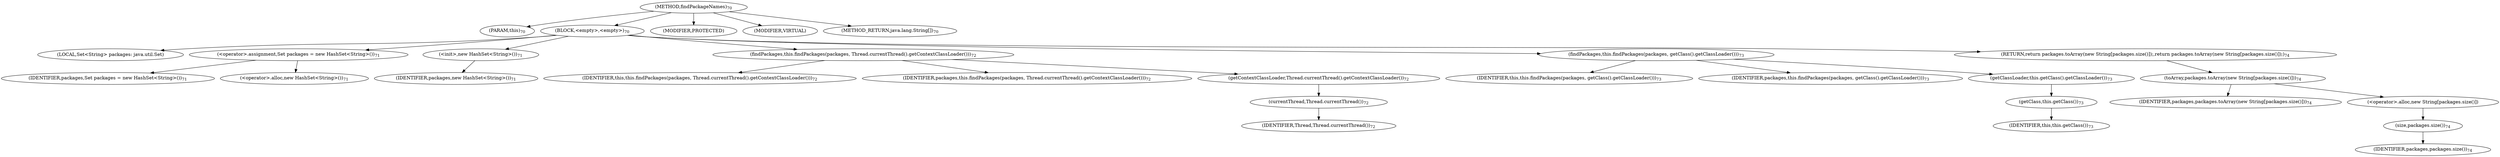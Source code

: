 digraph "findPackageNames" {  
"111" [label = <(METHOD,findPackageNames)<SUB>70</SUB>> ]
"9" [label = <(PARAM,this)<SUB>70</SUB>> ]
"112" [label = <(BLOCK,&lt;empty&gt;,&lt;empty&gt;)<SUB>70</SUB>> ]
"7" [label = <(LOCAL,Set&lt;String&gt; packages: java.util.Set)> ]
"113" [label = <(&lt;operator&gt;.assignment,Set packages = new HashSet&lt;String&gt;())<SUB>71</SUB>> ]
"114" [label = <(IDENTIFIER,packages,Set packages = new HashSet&lt;String&gt;())<SUB>71</SUB>> ]
"115" [label = <(&lt;operator&gt;.alloc,new HashSet&lt;String&gt;())<SUB>71</SUB>> ]
"116" [label = <(&lt;init&gt;,new HashSet&lt;String&gt;())<SUB>71</SUB>> ]
"6" [label = <(IDENTIFIER,packages,new HashSet&lt;String&gt;())<SUB>71</SUB>> ]
"117" [label = <(findPackages,this.findPackages(packages, Thread.currentThread().getContextClassLoader()))<SUB>72</SUB>> ]
"8" [label = <(IDENTIFIER,this,this.findPackages(packages, Thread.currentThread().getContextClassLoader()))<SUB>72</SUB>> ]
"118" [label = <(IDENTIFIER,packages,this.findPackages(packages, Thread.currentThread().getContextClassLoader()))<SUB>72</SUB>> ]
"119" [label = <(getContextClassLoader,Thread.currentThread().getContextClassLoader())<SUB>72</SUB>> ]
"120" [label = <(currentThread,Thread.currentThread())<SUB>72</SUB>> ]
"121" [label = <(IDENTIFIER,Thread,Thread.currentThread())<SUB>72</SUB>> ]
"122" [label = <(findPackages,this.findPackages(packages, getClass().getClassLoader()))<SUB>73</SUB>> ]
"11" [label = <(IDENTIFIER,this,this.findPackages(packages, getClass().getClassLoader()))<SUB>73</SUB>> ]
"123" [label = <(IDENTIFIER,packages,this.findPackages(packages, getClass().getClassLoader()))<SUB>73</SUB>> ]
"124" [label = <(getClassLoader,this.getClass().getClassLoader())<SUB>73</SUB>> ]
"125" [label = <(getClass,this.getClass())<SUB>73</SUB>> ]
"10" [label = <(IDENTIFIER,this,this.getClass())<SUB>73</SUB>> ]
"126" [label = <(RETURN,return packages.toArray(new String[packages.size()]);,return packages.toArray(new String[packages.size()]);)<SUB>74</SUB>> ]
"127" [label = <(toArray,packages.toArray(new String[packages.size()]))<SUB>74</SUB>> ]
"128" [label = <(IDENTIFIER,packages,packages.toArray(new String[packages.size()]))<SUB>74</SUB>> ]
"129" [label = <(&lt;operator&gt;.alloc,new String[packages.size()])> ]
"130" [label = <(size,packages.size())<SUB>74</SUB>> ]
"131" [label = <(IDENTIFIER,packages,packages.size())<SUB>74</SUB>> ]
"132" [label = <(MODIFIER,PROTECTED)> ]
"133" [label = <(MODIFIER,VIRTUAL)> ]
"134" [label = <(METHOD_RETURN,java.lang.String[])<SUB>70</SUB>> ]
  "111" -> "9" 
  "111" -> "112" 
  "111" -> "132" 
  "111" -> "133" 
  "111" -> "134" 
  "112" -> "7" 
  "112" -> "113" 
  "112" -> "116" 
  "112" -> "117" 
  "112" -> "122" 
  "112" -> "126" 
  "113" -> "114" 
  "113" -> "115" 
  "116" -> "6" 
  "117" -> "8" 
  "117" -> "118" 
  "117" -> "119" 
  "119" -> "120" 
  "120" -> "121" 
  "122" -> "11" 
  "122" -> "123" 
  "122" -> "124" 
  "124" -> "125" 
  "125" -> "10" 
  "126" -> "127" 
  "127" -> "128" 
  "127" -> "129" 
  "129" -> "130" 
  "130" -> "131" 
}
